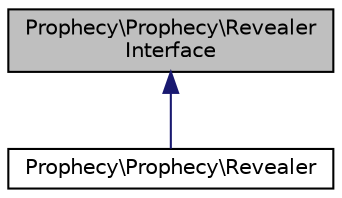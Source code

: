 digraph "Prophecy\Prophecy\RevealerInterface"
{
  edge [fontname="Helvetica",fontsize="10",labelfontname="Helvetica",labelfontsize="10"];
  node [fontname="Helvetica",fontsize="10",shape=record];
  Node0 [label="Prophecy\\Prophecy\\Revealer\lInterface",height=0.2,width=0.4,color="black", fillcolor="grey75", style="filled", fontcolor="black"];
  Node0 -> Node1 [dir="back",color="midnightblue",fontsize="10",style="solid",fontname="Helvetica"];
  Node1 [label="Prophecy\\Prophecy\\Revealer",height=0.2,width=0.4,color="black", fillcolor="white", style="filled",URL="$classProphecy_1_1Prophecy_1_1Revealer.html"];
}
